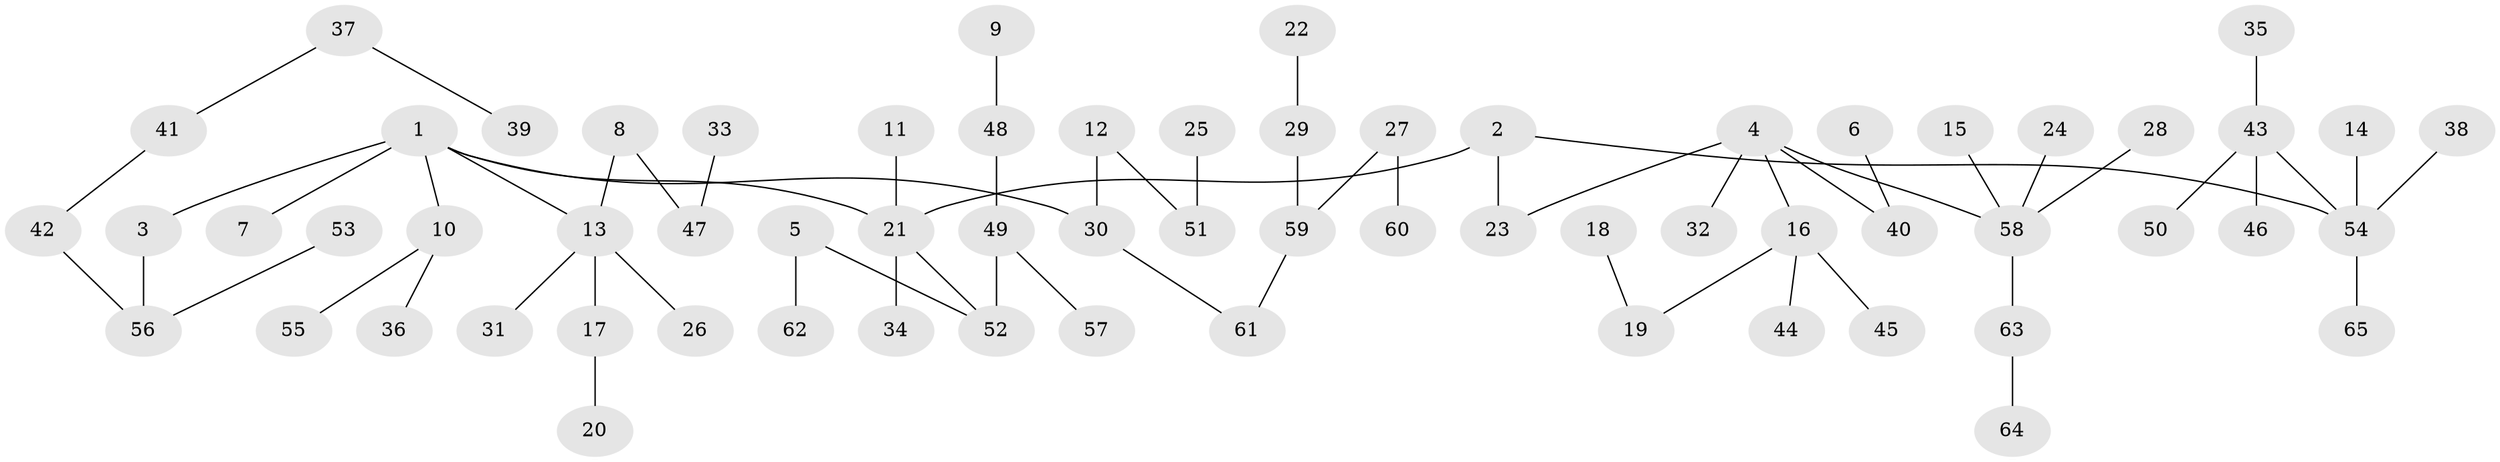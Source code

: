 // original degree distribution, {4: 0.06201550387596899, 6: 0.023255813953488372, 5: 0.031007751937984496, 3: 0.16279069767441862, 1: 0.5271317829457365, 2: 0.18604651162790697, 7: 0.007751937984496124}
// Generated by graph-tools (version 1.1) at 2025/02/03/09/25 03:02:22]
// undirected, 65 vertices, 64 edges
graph export_dot {
graph [start="1"]
  node [color=gray90,style=filled];
  1;
  2;
  3;
  4;
  5;
  6;
  7;
  8;
  9;
  10;
  11;
  12;
  13;
  14;
  15;
  16;
  17;
  18;
  19;
  20;
  21;
  22;
  23;
  24;
  25;
  26;
  27;
  28;
  29;
  30;
  31;
  32;
  33;
  34;
  35;
  36;
  37;
  38;
  39;
  40;
  41;
  42;
  43;
  44;
  45;
  46;
  47;
  48;
  49;
  50;
  51;
  52;
  53;
  54;
  55;
  56;
  57;
  58;
  59;
  60;
  61;
  62;
  63;
  64;
  65;
  1 -- 3 [weight=1.0];
  1 -- 7 [weight=1.0];
  1 -- 10 [weight=1.0];
  1 -- 13 [weight=1.0];
  1 -- 21 [weight=1.0];
  1 -- 30 [weight=1.0];
  2 -- 21 [weight=1.0];
  2 -- 23 [weight=1.0];
  2 -- 54 [weight=1.0];
  3 -- 56 [weight=1.0];
  4 -- 16 [weight=1.0];
  4 -- 23 [weight=1.0];
  4 -- 32 [weight=1.0];
  4 -- 40 [weight=1.0];
  4 -- 58 [weight=1.0];
  5 -- 52 [weight=1.0];
  5 -- 62 [weight=1.0];
  6 -- 40 [weight=1.0];
  8 -- 13 [weight=1.0];
  8 -- 47 [weight=1.0];
  9 -- 48 [weight=1.0];
  10 -- 36 [weight=1.0];
  10 -- 55 [weight=1.0];
  11 -- 21 [weight=1.0];
  12 -- 30 [weight=1.0];
  12 -- 51 [weight=1.0];
  13 -- 17 [weight=1.0];
  13 -- 26 [weight=1.0];
  13 -- 31 [weight=1.0];
  14 -- 54 [weight=1.0];
  15 -- 58 [weight=1.0];
  16 -- 19 [weight=1.0];
  16 -- 44 [weight=1.0];
  16 -- 45 [weight=1.0];
  17 -- 20 [weight=1.0];
  18 -- 19 [weight=1.0];
  21 -- 34 [weight=1.0];
  21 -- 52 [weight=1.0];
  22 -- 29 [weight=1.0];
  24 -- 58 [weight=1.0];
  25 -- 51 [weight=1.0];
  27 -- 59 [weight=1.0];
  27 -- 60 [weight=1.0];
  28 -- 58 [weight=1.0];
  29 -- 59 [weight=1.0];
  30 -- 61 [weight=1.0];
  33 -- 47 [weight=1.0];
  35 -- 43 [weight=1.0];
  37 -- 39 [weight=1.0];
  37 -- 41 [weight=1.0];
  38 -- 54 [weight=1.0];
  41 -- 42 [weight=1.0];
  42 -- 56 [weight=1.0];
  43 -- 46 [weight=1.0];
  43 -- 50 [weight=1.0];
  43 -- 54 [weight=1.0];
  48 -- 49 [weight=1.0];
  49 -- 52 [weight=1.0];
  49 -- 57 [weight=1.0];
  53 -- 56 [weight=1.0];
  54 -- 65 [weight=1.0];
  58 -- 63 [weight=1.0];
  59 -- 61 [weight=1.0];
  63 -- 64 [weight=1.0];
}
